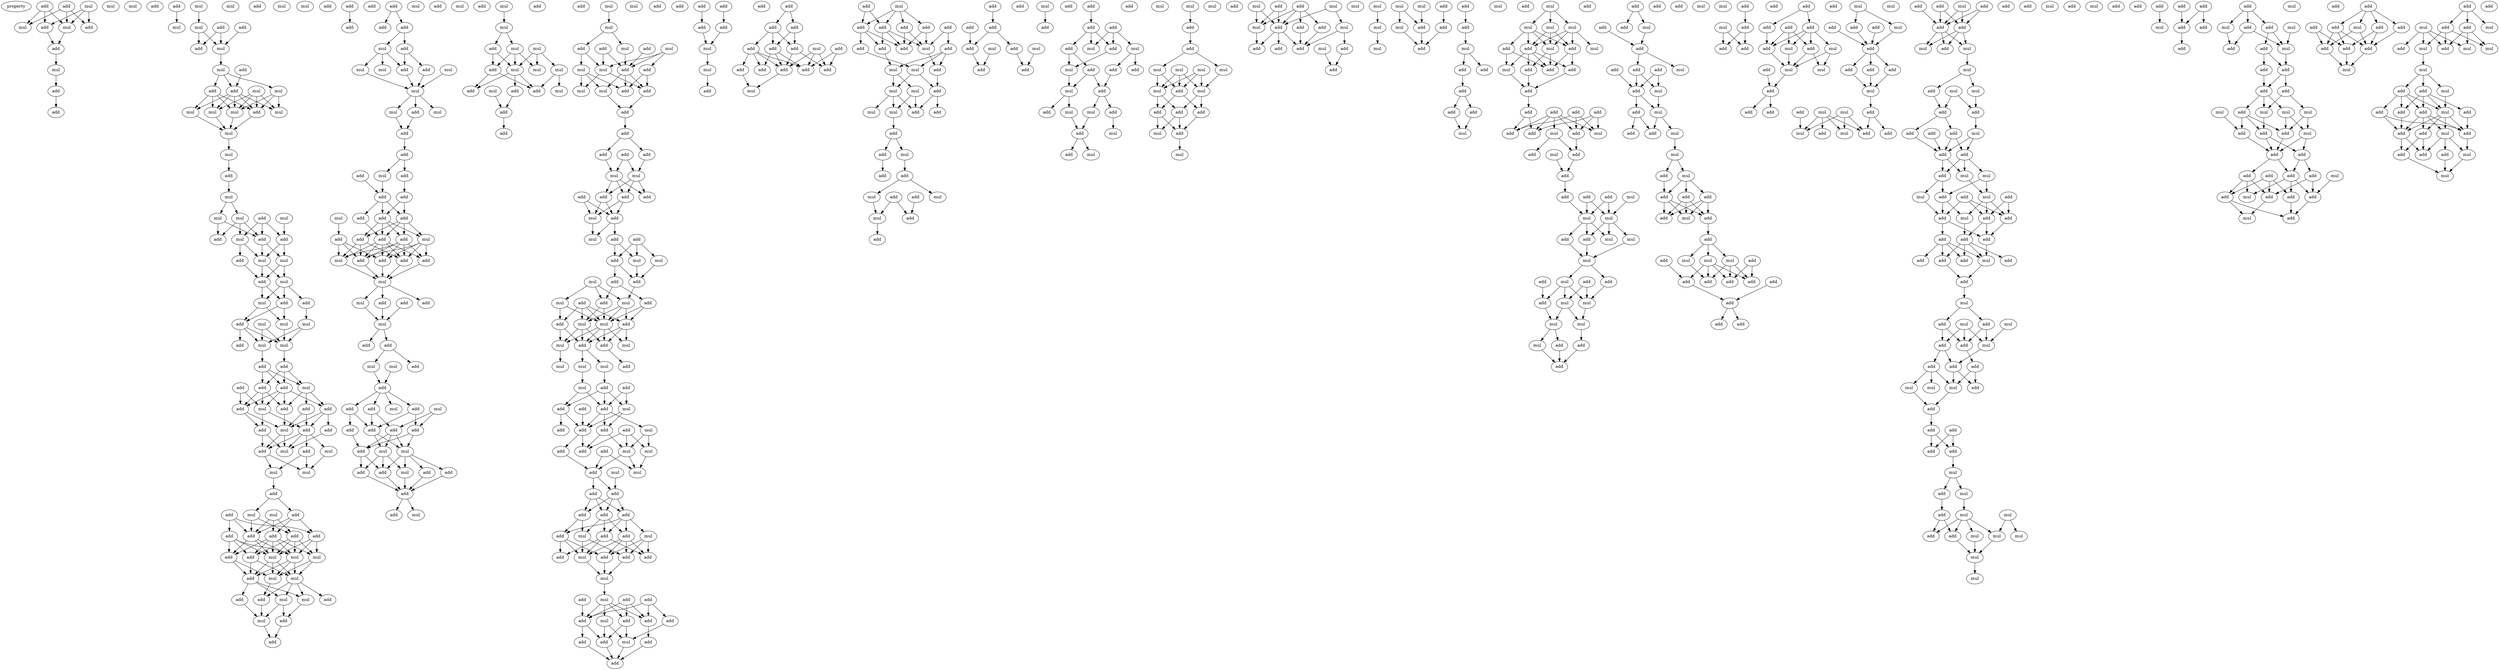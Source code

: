 digraph {
    node [fontcolor=black]
    property [mul=2,lf=1.2]
    0 [ label = add ];
    1 [ label = mul ];
    2 [ label = mul ];
    3 [ label = add ];
    4 [ label = mul ];
    5 [ label = add ];
    6 [ label = mul ];
    7 [ label = add ];
    8 [ label = mul ];
    9 [ label = add ];
    10 [ label = mul ];
    11 [ label = add ];
    12 [ label = add ];
    13 [ label = add ];
    14 [ label = add ];
    15 [ label = mul ];
    16 [ label = mul ];
    17 [ label = add ];
    18 [ label = add ];
    19 [ label = mul ];
    20 [ label = add ];
    21 [ label = mul ];
    22 [ label = add ];
    23 [ label = mul ];
    24 [ label = add ];
    25 [ label = add ];
    26 [ label = mul ];
    27 [ label = mul ];
    28 [ label = mul ];
    29 [ label = mul ];
    30 [ label = mul ];
    31 [ label = mul ];
    32 [ label = add ];
    33 [ label = mul ];
    34 [ label = mul ];
    35 [ label = add ];
    36 [ label = mul ];
    37 [ label = mul ];
    38 [ label = mul ];
    39 [ label = mul ];
    40 [ label = mul ];
    41 [ label = add ];
    42 [ label = add ];
    43 [ label = add ];
    44 [ label = mul ];
    45 [ label = add ];
    46 [ label = add ];
    47 [ label = mul ];
    48 [ label = add ];
    49 [ label = mul ];
    50 [ label = add ];
    51 [ label = mul ];
    52 [ label = add ];
    53 [ label = mul ];
    54 [ label = add ];
    55 [ label = add ];
    56 [ label = mul ];
    57 [ label = mul ];
    58 [ label = mul ];
    59 [ label = add ];
    60 [ label = mul ];
    61 [ label = mul ];
    62 [ label = add ];
    63 [ label = add ];
    64 [ label = mul ];
    65 [ label = add ];
    66 [ label = add ];
    67 [ label = add ];
    68 [ label = add ];
    69 [ label = add ];
    70 [ label = add ];
    71 [ label = mul ];
    72 [ label = add ];
    73 [ label = add ];
    74 [ label = mul ];
    75 [ label = add ];
    76 [ label = add ];
    77 [ label = mul ];
    78 [ label = add ];
    79 [ label = add ];
    80 [ label = mul ];
    81 [ label = mul ];
    82 [ label = mul ];
    83 [ label = add ];
    84 [ label = add ];
    85 [ label = mul ];
    86 [ label = mul ];
    87 [ label = add ];
    88 [ label = mul ];
    89 [ label = add ];
    90 [ label = add ];
    91 [ label = add ];
    92 [ label = add ];
    93 [ label = add ];
    94 [ label = mul ];
    95 [ label = mul ];
    96 [ label = add ];
    97 [ label = mul ];
    98 [ label = add ];
    99 [ label = mul ];
    100 [ label = mul ];
    101 [ label = add ];
    102 [ label = add ];
    103 [ label = add ];
    104 [ label = add ];
    105 [ label = mul ];
    106 [ label = mul ];
    107 [ label = mul ];
    108 [ label = add ];
    109 [ label = mul ];
    110 [ label = add ];
    111 [ label = add ];
    112 [ label = add ];
    113 [ label = add ];
    114 [ label = add ];
    115 [ label = add ];
    116 [ label = add ];
    117 [ label = mul ];
    118 [ label = add ];
    119 [ label = mul ];
    120 [ label = add ];
    121 [ label = mul ];
    122 [ label = mul ];
    123 [ label = add ];
    124 [ label = add ];
    125 [ label = mul ];
    126 [ label = mul ];
    127 [ label = mul ];
    128 [ label = mul ];
    129 [ label = add ];
    130 [ label = add ];
    131 [ label = add ];
    132 [ label = add ];
    133 [ label = add ];
    134 [ label = add ];
    135 [ label = mul ];
    136 [ label = add ];
    137 [ label = add ];
    138 [ label = mul ];
    139 [ label = add ];
    140 [ label = add ];
    141 [ label = add ];
    142 [ label = mul ];
    143 [ label = add ];
    144 [ label = add ];
    145 [ label = add ];
    146 [ label = mul ];
    147 [ label = add ];
    148 [ label = add ];
    149 [ label = add ];
    150 [ label = mul ];
    151 [ label = add ];
    152 [ label = add ];
    153 [ label = mul ];
    154 [ label = add ];
    155 [ label = mul ];
    156 [ label = add ];
    157 [ label = add ];
    158 [ label = mul ];
    159 [ label = add ];
    160 [ label = add ];
    161 [ label = add ];
    162 [ label = add ];
    163 [ label = mul ];
    164 [ label = mul ];
    165 [ label = add ];
    166 [ label = mul ];
    167 [ label = add ];
    168 [ label = add ];
    169 [ label = mul ];
    170 [ label = add ];
    171 [ label = add ];
    172 [ label = add ];
    173 [ label = add ];
    174 [ label = add ];
    175 [ label = mul ];
    176 [ label = mul ];
    177 [ label = add ];
    178 [ label = mul ];
    179 [ label = add ];
    180 [ label = add ];
    181 [ label = add ];
    182 [ label = add ];
    183 [ label = add ];
    184 [ label = mul ];
    185 [ label = add ];
    186 [ label = mul ];
    187 [ label = mul ];
    188 [ label = add ];
    189 [ label = mul ];
    190 [ label = mul ];
    191 [ label = mul ];
    192 [ label = add ];
    193 [ label = mul ];
    194 [ label = mul ];
    195 [ label = mul ];
    196 [ label = mul ];
    197 [ label = add ];
    198 [ label = add ];
    199 [ label = add ];
    200 [ label = add ];
    201 [ label = add ];
    202 [ label = add ];
    203 [ label = mul ];
    204 [ label = add ];
    205 [ label = mul ];
    206 [ label = add ];
    207 [ label = mul ];
    208 [ label = mul ];
    209 [ label = add ];
    210 [ label = add ];
    211 [ label = add ];
    212 [ label = add ];
    213 [ label = mul ];
    214 [ label = mul ];
    215 [ label = mul ];
    216 [ label = add ];
    217 [ label = mul ];
    218 [ label = add ];
    219 [ label = add ];
    220 [ label = add ];
    221 [ label = add ];
    222 [ label = add ];
    223 [ label = mul ];
    224 [ label = add ];
    225 [ label = mul ];
    226 [ label = mul ];
    227 [ label = add ];
    228 [ label = add ];
    229 [ label = add ];
    230 [ label = add ];
    231 [ label = add ];
    232 [ label = mul ];
    233 [ label = mul ];
    234 [ label = add ];
    235 [ label = add ];
    236 [ label = add ];
    237 [ label = mul ];
    238 [ label = mul ];
    239 [ label = add ];
    240 [ label = mul ];
    241 [ label = add ];
    242 [ label = add ];
    243 [ label = add ];
    244 [ label = add ];
    245 [ label = mul ];
    246 [ label = mul ];
    247 [ label = mul ];
    248 [ label = add ];
    249 [ label = mul ];
    250 [ label = add ];
    251 [ label = add ];
    252 [ label = add ];
    253 [ label = mul ];
    254 [ label = mul ];
    255 [ label = add ];
    256 [ label = mul ];
    257 [ label = add ];
    258 [ label = mul ];
    259 [ label = mul ];
    260 [ label = mul ];
    261 [ label = add ];
    262 [ label = add ];
    263 [ label = add ];
    264 [ label = add ];
    265 [ label = add ];
    266 [ label = mul ];
    267 [ label = add ];
    268 [ label = mul ];
    269 [ label = add ];
    270 [ label = add ];
    271 [ label = add ];
    272 [ label = add ];
    273 [ label = mul ];
    274 [ label = add ];
    275 [ label = mul ];
    276 [ label = add ];
    277 [ label = mul ];
    278 [ label = mul ];
    279 [ label = add ];
    280 [ label = add ];
    281 [ label = add ];
    282 [ label = add ];
    283 [ label = add ];
    284 [ label = add ];
    285 [ label = add ];
    286 [ label = mul ];
    287 [ label = add ];
    288 [ label = mul ];
    289 [ label = add ];
    290 [ label = mul ];
    291 [ label = add ];
    292 [ label = add ];
    293 [ label = add ];
    294 [ label = add ];
    295 [ label = mul ];
    296 [ label = add ];
    297 [ label = add ];
    298 [ label = add ];
    299 [ label = mul ];
    300 [ label = add ];
    301 [ label = add ];
    302 [ label = add ];
    303 [ label = mul ];
    304 [ label = add ];
    305 [ label = add ];
    306 [ label = add ];
    307 [ label = mul ];
    308 [ label = add ];
    309 [ label = add ];
    310 [ label = add ];
    311 [ label = add ];
    312 [ label = add ];
    313 [ label = add ];
    314 [ label = add ];
    315 [ label = add ];
    316 [ label = mul ];
    317 [ label = mul ];
    318 [ label = add ];
    319 [ label = add ];
    320 [ label = add ];
    321 [ label = add ];
    322 [ label = add ];
    323 [ label = add ];
    324 [ label = mul ];
    325 [ label = add ];
    326 [ label = add ];
    327 [ label = add ];
    328 [ label = add ];
    329 [ label = add ];
    330 [ label = add ];
    331 [ label = add ];
    332 [ label = mul ];
    333 [ label = add ];
    334 [ label = mul ];
    335 [ label = add ];
    336 [ label = add ];
    337 [ label = add ];
    338 [ label = add ];
    339 [ label = add ];
    340 [ label = add ];
    341 [ label = mul ];
    342 [ label = add ];
    343 [ label = add ];
    344 [ label = add ];
    345 [ label = mul ];
    346 [ label = add ];
    347 [ label = mul ];
    348 [ label = mul ];
    349 [ label = mul ];
    350 [ label = add ];
    351 [ label = mul ];
    352 [ label = add ];
    353 [ label = add ];
    354 [ label = mul ];
    355 [ label = add ];
    356 [ label = add ];
    357 [ label = mul ];
    358 [ label = add ];
    359 [ label = add ];
    360 [ label = add ];
    361 [ label = add ];
    362 [ label = mul ];
    363 [ label = mul ];
    364 [ label = mul ];
    365 [ label = add ];
    366 [ label = add ];
    367 [ label = add ];
    368 [ label = add ];
    369 [ label = add ];
    370 [ label = add ];
    371 [ label = add ];
    372 [ label = add ];
    373 [ label = mul ];
    374 [ label = mul ];
    375 [ label = add ];
    376 [ label = add ];
    377 [ label = mul ];
    378 [ label = add ];
    379 [ label = add ];
    380 [ label = add ];
    381 [ label = add ];
    382 [ label = add ];
    383 [ label = add ];
    384 [ label = mul ];
    385 [ label = mul ];
    386 [ label = add ];
    387 [ label = add ];
    388 [ label = mul ];
    389 [ label = add ];
    390 [ label = add ];
    391 [ label = add ];
    392 [ label = mul ];
    393 [ label = add ];
    394 [ label = mul ];
    395 [ label = mul ];
    396 [ label = add ];
    397 [ label = add ];
    398 [ label = mul ];
    399 [ label = add ];
    400 [ label = add ];
    401 [ label = mul ];
    402 [ label = mul ];
    403 [ label = mul ];
    404 [ label = add ];
    405 [ label = mul ];
    406 [ label = add ];
    407 [ label = mul ];
    408 [ label = mul ];
    409 [ label = mul ];
    410 [ label = mul ];
    411 [ label = mul ];
    412 [ label = mul ];
    413 [ label = add ];
    414 [ label = add ];
    415 [ label = add ];
    416 [ label = add ];
    417 [ label = add ];
    418 [ label = mul ];
    419 [ label = add ];
    420 [ label = mul ];
    421 [ label = mul ];
    422 [ label = add ];
    423 [ label = add ];
    424 [ label = mul ];
    425 [ label = add ];
    426 [ label = mul ];
    427 [ label = mul ];
    428 [ label = add ];
    429 [ label = add ];
    430 [ label = add ];
    431 [ label = add ];
    432 [ label = add ];
    433 [ label = mul ];
    434 [ label = add ];
    435 [ label = add ];
    436 [ label = mul ];
    437 [ label = mul ];
    438 [ label = mul ];
    439 [ label = mul ];
    440 [ label = mul ];
    441 [ label = add ];
    442 [ label = mul ];
    443 [ label = mul ];
    444 [ label = add ];
    445 [ label = add ];
    446 [ label = add ];
    447 [ label = mul ];
    448 [ label = add ];
    449 [ label = add ];
    450 [ label = mul ];
    451 [ label = add ];
    452 [ label = add ];
    453 [ label = add ];
    454 [ label = add ];
    455 [ label = add ];
    456 [ label = add ];
    457 [ label = mul ];
    458 [ label = mul ];
    459 [ label = mul ];
    460 [ label = mul ];
    461 [ label = mul ];
    462 [ label = add ];
    463 [ label = add ];
    464 [ label = mul ];
    465 [ label = add ];
    466 [ label = mul ];
    467 [ label = mul ];
    468 [ label = add ];
    469 [ label = add ];
    470 [ label = add ];
    471 [ label = add ];
    472 [ label = add ];
    473 [ label = add ];
    474 [ label = add ];
    475 [ label = add ];
    476 [ label = add ];
    477 [ label = mul ];
    478 [ label = mul ];
    479 [ label = add ];
    480 [ label = add ];
    481 [ label = mul ];
    482 [ label = add ];
    483 [ label = add ];
    484 [ label = add ];
    485 [ label = add ];
    486 [ label = mul ];
    487 [ label = add ];
    488 [ label = add ];
    489 [ label = mul ];
    490 [ label = mul ];
    491 [ label = mul ];
    492 [ label = add ];
    493 [ label = add ];
    494 [ label = mul ];
    495 [ label = mul ];
    496 [ label = mul ];
    497 [ label = add ];
    498 [ label = add ];
    499 [ label = add ];
    500 [ label = mul ];
    501 [ label = add ];
    502 [ label = mul ];
    503 [ label = mul ];
    504 [ label = mul ];
    505 [ label = add ];
    506 [ label = add ];
    507 [ label = mul ];
    508 [ label = add ];
    509 [ label = add ];
    510 [ label = add ];
    511 [ label = add ];
    512 [ label = add ];
    513 [ label = add ];
    514 [ label = add ];
    515 [ label = mul ];
    516 [ label = add ];
    517 [ label = add ];
    518 [ label = add ];
    519 [ label = mul ];
    520 [ label = mul ];
    521 [ label = add ];
    522 [ label = add ];
    523 [ label = mul ];
    524 [ label = add ];
    525 [ label = mul ];
    526 [ label = add ];
    527 [ label = add ];
    528 [ label = mul ];
    529 [ label = mul ];
    530 [ label = mul ];
    531 [ label = add ];
    532 [ label = add ];
    533 [ label = add ];
    534 [ label = add ];
    535 [ label = mul ];
    536 [ label = add ];
    537 [ label = add ];
    538 [ label = add ];
    539 [ label = mul ];
    540 [ label = mul ];
    541 [ label = add ];
    542 [ label = mul ];
    543 [ label = add ];
    544 [ label = add ];
    545 [ label = add ];
    546 [ label = add ];
    547 [ label = add ];
    548 [ label = add ];
    549 [ label = add ];
    550 [ label = add ];
    551 [ label = add ];
    552 [ label = mul ];
    553 [ label = add ];
    554 [ label = mul ];
    555 [ label = add ];
    556 [ label = add ];
    557 [ label = add ];
    558 [ label = add ];
    559 [ label = add ];
    560 [ label = add ];
    561 [ label = add ];
    562 [ label = add ];
    563 [ label = mul ];
    564 [ label = add ];
    565 [ label = add ];
    566 [ label = mul ];
    567 [ label = add ];
    568 [ label = add ];
    569 [ label = mul ];
    570 [ label = mul ];
    571 [ label = add ];
    572 [ label = add ];
    573 [ label = mul ];
    574 [ label = add ];
    575 [ label = add ];
    576 [ label = add ];
    577 [ label = add ];
    578 [ label = mul ];
    579 [ label = add ];
    580 [ label = add ];
    581 [ label = add ];
    582 [ label = add ];
    583 [ label = mul ];
    584 [ label = add ];
    585 [ label = mul ];
    586 [ label = mul ];
    587 [ label = add ];
    588 [ label = add ];
    589 [ label = add ];
    590 [ label = mul ];
    591 [ label = add ];
    592 [ label = mul ];
    593 [ label = mul ];
    594 [ label = add ];
    595 [ label = add ];
    596 [ label = mul ];
    597 [ label = add ];
    598 [ label = add ];
    599 [ label = add ];
    600 [ label = add ];
    601 [ label = add ];
    602 [ label = mul ];
    603 [ label = mul ];
    604 [ label = mul ];
    605 [ label = mul ];
    606 [ label = add ];
    607 [ label = mul ];
    608 [ label = add ];
    609 [ label = mul ];
    610 [ label = add ];
    611 [ label = add ];
    612 [ label = add ];
    613 [ label = mul ];
    614 [ label = add ];
    615 [ label = add ];
    616 [ label = add ];
    617 [ label = add ];
    618 [ label = mul ];
    619 [ label = mul ];
    620 [ label = add ];
    621 [ label = add ];
    622 [ label = mul ];
    623 [ label = add ];
    624 [ label = add ];
    625 [ label = mul ];
    626 [ label = add ];
    627 [ label = add ];
    628 [ label = add ];
    629 [ label = mul ];
    630 [ label = add ];
    631 [ label = add ];
    632 [ label = add ];
    633 [ label = add ];
    634 [ label = mul ];
    635 [ label = add ];
    636 [ label = add ];
    637 [ label = add ];
    638 [ label = add ];
    639 [ label = mul ];
    640 [ label = mul ];
    641 [ label = add ];
    642 [ label = add ];
    643 [ label = mul ];
    644 [ label = add ];
    645 [ label = add ];
    646 [ label = mul ];
    647 [ label = add ];
    648 [ label = add ];
    649 [ label = add ];
    650 [ label = mul ];
    651 [ label = mul ];
    652 [ label = mul ];
    653 [ label = add ];
    654 [ label = add ];
    655 [ label = add ];
    656 [ label = mul ];
    657 [ label = add ];
    658 [ label = add ];
    659 [ label = add ];
    660 [ label = add ];
    661 [ label = add ];
    662 [ label = mul ];
    663 [ label = add ];
    664 [ label = add ];
    665 [ label = mul ];
    666 [ label = mul ];
    667 [ label = mul ];
    668 [ label = add ];
    669 [ label = add ];
    670 [ label = mul ];
    671 [ label = mul ];
    672 [ label = add ];
    673 [ label = mul ];
    674 [ label = mul ];
    675 [ label = add ];
    676 [ label = mul ];
    677 [ label = mul ];
    678 [ label = add ];
    679 [ label = add ];
    680 [ label = add ];
    681 [ label = add ];
    682 [ label = add ];
    683 [ label = add ];
    684 [ label = mul ];
    685 [ label = add ];
    686 [ label = add ];
    687 [ label = mul ];
    688 [ label = mul ];
    689 [ label = add ];
    690 [ label = mul ];
    691 [ label = add ];
    692 [ label = add ];
    693 [ label = add ];
    694 [ label = add ];
    695 [ label = add ];
    696 [ label = add ];
    697 [ label = add ];
    698 [ label = mul ];
    699 [ label = mul ];
    700 [ label = mul ];
    701 [ label = mul ];
    702 [ label = add ];
    703 [ label = add ];
    704 [ label = mul ];
    705 [ label = add ];
    706 [ label = add ];
    707 [ label = add ];
    708 [ label = mul ];
    709 [ label = add ];
    710 [ label = add ];
    711 [ label = add ];
    712 [ label = add ];
    713 [ label = add ];
    714 [ label = mul ];
    715 [ label = add ];
    716 [ label = add ];
    717 [ label = add ];
    718 [ label = add ];
    719 [ label = mul ];
    720 [ label = add ];
    721 [ label = add ];
    722 [ label = add ];
    723 [ label = add ];
    724 [ label = add ];
    725 [ label = mul ];
    726 [ label = add ];
    727 [ label = add ];
    728 [ label = add ];
    729 [ label = mul ];
    730 [ label = add ];
    731 [ label = add ];
    732 [ label = add ];
    733 [ label = mul ];
    734 [ label = add ];
    735 [ label = mul ];
    736 [ label = mul ];
    737 [ label = add ];
    738 [ label = add ];
    739 [ label = mul ];
    740 [ label = mul ];
    741 [ label = mul ];
    742 [ label = mul ];
    743 [ label = add ];
    744 [ label = add ];
    745 [ label = add ];
    746 [ label = add ];
    747 [ label = add ];
    748 [ label = mul ];
    749 [ label = add ];
    750 [ label = mul ];
    751 [ label = add ];
    752 [ label = add ];
    753 [ label = add ];
    754 [ label = add ];
    755 [ label = add ];
    756 [ label = mul ];
    757 [ label = add ];
    758 [ label = mul ];
    0 -> 6 [ name = 0 ];
    0 -> 7 [ name = 1 ];
    0 -> 8 [ name = 2 ];
    3 -> 5 [ name = 3 ];
    3 -> 6 [ name = 4 ];
    3 -> 8 [ name = 5 ];
    4 -> 5 [ name = 6 ];
    4 -> 7 [ name = 7 ];
    4 -> 8 [ name = 8 ];
    5 -> 9 [ name = 9 ];
    8 -> 9 [ name = 10 ];
    9 -> 10 [ name = 11 ];
    10 -> 11 [ name = 12 ];
    11 -> 13 [ name = 13 ];
    14 -> 19 [ name = 14 ];
    15 -> 16 [ name = 15 ];
    16 -> 20 [ name = 16 ];
    16 -> 21 [ name = 17 ];
    17 -> 20 [ name = 18 ];
    17 -> 21 [ name = 19 ];
    18 -> 21 [ name = 20 ];
    21 -> 23 [ name = 21 ];
    22 -> 25 [ name = 22 ];
    23 -> 24 [ name = 23 ];
    23 -> 25 [ name = 24 ];
    23 -> 27 [ name = 25 ];
    24 -> 28 [ name = 26 ];
    24 -> 29 [ name = 27 ];
    24 -> 30 [ name = 28 ];
    24 -> 32 [ name = 29 ];
    25 -> 28 [ name = 30 ];
    25 -> 29 [ name = 31 ];
    25 -> 30 [ name = 32 ];
    25 -> 31 [ name = 33 ];
    25 -> 32 [ name = 34 ];
    26 -> 28 [ name = 35 ];
    26 -> 30 [ name = 36 ];
    26 -> 31 [ name = 37 ];
    26 -> 32 [ name = 38 ];
    27 -> 28 [ name = 39 ];
    27 -> 31 [ name = 40 ];
    27 -> 32 [ name = 41 ];
    28 -> 33 [ name = 42 ];
    29 -> 33 [ name = 43 ];
    30 -> 33 [ name = 44 ];
    32 -> 33 [ name = 45 ];
    33 -> 34 [ name = 46 ];
    34 -> 35 [ name = 47 ];
    35 -> 36 [ name = 48 ];
    36 -> 38 [ name = 49 ];
    36 -> 39 [ name = 50 ];
    38 -> 42 [ name = 51 ];
    38 -> 45 [ name = 52 ];
    39 -> 42 [ name = 53 ];
    39 -> 44 [ name = 54 ];
    39 -> 45 [ name = 55 ];
    40 -> 43 [ name = 56 ];
    41 -> 43 [ name = 57 ];
    41 -> 44 [ name = 58 ];
    41 -> 45 [ name = 59 ];
    43 -> 47 [ name = 60 ];
    43 -> 49 [ name = 61 ];
    44 -> 46 [ name = 62 ];
    44 -> 49 [ name = 63 ];
    45 -> 47 [ name = 64 ];
    45 -> 49 [ name = 65 ];
    46 -> 50 [ name = 66 ];
    47 -> 50 [ name = 67 ];
    47 -> 51 [ name = 68 ];
    49 -> 50 [ name = 69 ];
    49 -> 51 [ name = 70 ];
    50 -> 53 [ name = 71 ];
    50 -> 54 [ name = 72 ];
    51 -> 52 [ name = 73 ];
    51 -> 53 [ name = 74 ];
    51 -> 54 [ name = 75 ];
    52 -> 58 [ name = 76 ];
    53 -> 55 [ name = 77 ];
    53 -> 56 [ name = 78 ];
    54 -> 55 [ name = 79 ];
    54 -> 56 [ name = 80 ];
    55 -> 59 [ name = 81 ];
    55 -> 60 [ name = 82 ];
    55 -> 61 [ name = 83 ];
    56 -> 60 [ name = 84 ];
    57 -> 60 [ name = 85 ];
    57 -> 61 [ name = 86 ];
    58 -> 60 [ name = 87 ];
    58 -> 61 [ name = 88 ];
    60 -> 63 [ name = 89 ];
    61 -> 62 [ name = 90 ];
    62 -> 64 [ name = 91 ];
    62 -> 65 [ name = 92 ];
    62 -> 66 [ name = 93 ];
    63 -> 64 [ name = 94 ];
    63 -> 65 [ name = 95 ];
    63 -> 66 [ name = 96 ];
    64 -> 68 [ name = 97 ];
    64 -> 70 [ name = 98 ];
    64 -> 72 [ name = 99 ];
    65 -> 68 [ name = 100 ];
    65 -> 69 [ name = 101 ];
    65 -> 70 [ name = 102 ];
    65 -> 71 [ name = 103 ];
    66 -> 68 [ name = 104 ];
    66 -> 69 [ name = 105 ];
    66 -> 71 [ name = 106 ];
    67 -> 69 [ name = 107 ];
    67 -> 71 [ name = 108 ];
    68 -> 74 [ name = 109 ];
    69 -> 73 [ name = 110 ];
    69 -> 74 [ name = 111 ];
    70 -> 74 [ name = 112 ];
    70 -> 75 [ name = 113 ];
    70 -> 76 [ name = 114 ];
    71 -> 73 [ name = 115 ];
    71 -> 75 [ name = 116 ];
    72 -> 74 [ name = 117 ];
    72 -> 75 [ name = 118 ];
    73 -> 78 [ name = 119 ];
    73 -> 80 [ name = 120 ];
    74 -> 78 [ name = 121 ];
    74 -> 80 [ name = 122 ];
    75 -> 77 [ name = 123 ];
    75 -> 78 [ name = 124 ];
    75 -> 79 [ name = 125 ];
    75 -> 80 [ name = 126 ];
    76 -> 80 [ name = 127 ];
    77 -> 82 [ name = 128 ];
    78 -> 81 [ name = 129 ];
    78 -> 82 [ name = 130 ];
    79 -> 81 [ name = 131 ];
    79 -> 82 [ name = 132 ];
    81 -> 83 [ name = 133 ];
    83 -> 85 [ name = 134 ];
    83 -> 87 [ name = 135 ];
    84 -> 89 [ name = 136 ];
    84 -> 90 [ name = 137 ];
    84 -> 92 [ name = 138 ];
    85 -> 90 [ name = 139 ];
    85 -> 91 [ name = 140 ];
    86 -> 90 [ name = 141 ];
    86 -> 91 [ name = 142 ];
    86 -> 93 [ name = 143 ];
    87 -> 90 [ name = 144 ];
    87 -> 92 [ name = 145 ];
    87 -> 93 [ name = 146 ];
    89 -> 95 [ name = 147 ];
    89 -> 96 [ name = 148 ];
    89 -> 97 [ name = 149 ];
    89 -> 98 [ name = 150 ];
    90 -> 95 [ name = 151 ];
    90 -> 97 [ name = 152 ];
    90 -> 98 [ name = 153 ];
    91 -> 94 [ name = 154 ];
    91 -> 95 [ name = 155 ];
    91 -> 96 [ name = 156 ];
    91 -> 97 [ name = 157 ];
    92 -> 94 [ name = 158 ];
    92 -> 95 [ name = 159 ];
    92 -> 97 [ name = 160 ];
    93 -> 94 [ name = 161 ];
    93 -> 95 [ name = 162 ];
    93 -> 96 [ name = 163 ];
    93 -> 97 [ name = 164 ];
    93 -> 98 [ name = 165 ];
    94 -> 99 [ name = 166 ];
    94 -> 100 [ name = 167 ];
    95 -> 99 [ name = 168 ];
    95 -> 100 [ name = 169 ];
    95 -> 101 [ name = 170 ];
    96 -> 100 [ name = 171 ];
    96 -> 101 [ name = 172 ];
    97 -> 99 [ name = 173 ];
    97 -> 100 [ name = 174 ];
    97 -> 101 [ name = 175 ];
    98 -> 99 [ name = 176 ];
    98 -> 101 [ name = 177 ];
    99 -> 104 [ name = 178 ];
    100 -> 102 [ name = 179 ];
    100 -> 104 [ name = 180 ];
    100 -> 105 [ name = 181 ];
    100 -> 106 [ name = 182 ];
    101 -> 103 [ name = 183 ];
    101 -> 105 [ name = 184 ];
    101 -> 106 [ name = 185 ];
    103 -> 107 [ name = 186 ];
    104 -> 107 [ name = 187 ];
    105 -> 108 [ name = 188 ];
    106 -> 107 [ name = 189 ];
    106 -> 108 [ name = 190 ];
    107 -> 111 [ name = 191 ];
    108 -> 111 [ name = 192 ];
    112 -> 113 [ name = 193 ];
    115 -> 116 [ name = 194 ];
    115 -> 118 [ name = 195 ];
    118 -> 119 [ name = 196 ];
    118 -> 120 [ name = 197 ];
    119 -> 121 [ name = 198 ];
    119 -> 122 [ name = 199 ];
    119 -> 124 [ name = 200 ];
    120 -> 123 [ name = 201 ];
    120 -> 124 [ name = 202 ];
    122 -> 126 [ name = 203 ];
    123 -> 126 [ name = 204 ];
    124 -> 126 [ name = 205 ];
    125 -> 126 [ name = 206 ];
    126 -> 127 [ name = 207 ];
    126 -> 128 [ name = 208 ];
    126 -> 129 [ name = 209 ];
    127 -> 131 [ name = 210 ];
    129 -> 131 [ name = 211 ];
    131 -> 132 [ name = 212 ];
    132 -> 133 [ name = 213 ];
    132 -> 135 [ name = 214 ];
    133 -> 137 [ name = 215 ];
    134 -> 136 [ name = 216 ];
    135 -> 136 [ name = 217 ];
    136 -> 139 [ name = 218 ];
    136 -> 140 [ name = 219 ];
    136 -> 141 [ name = 220 ];
    137 -> 139 [ name = 221 ];
    137 -> 141 [ name = 222 ];
    138 -> 144 [ name = 223 ];
    139 -> 143 [ name = 224 ];
    139 -> 145 [ name = 225 ];
    139 -> 146 [ name = 226 ];
    139 -> 147 [ name = 227 ];
    140 -> 145 [ name = 228 ];
    141 -> 143 [ name = 229 ];
    141 -> 145 [ name = 230 ];
    141 -> 146 [ name = 231 ];
    141 -> 147 [ name = 232 ];
    143 -> 149 [ name = 233 ];
    143 -> 150 [ name = 234 ];
    143 -> 151 [ name = 235 ];
    144 -> 148 [ name = 236 ];
    144 -> 149 [ name = 237 ];
    144 -> 150 [ name = 238 ];
    145 -> 148 [ name = 239 ];
    145 -> 149 [ name = 240 ];
    145 -> 150 [ name = 241 ];
    145 -> 151 [ name = 242 ];
    145 -> 152 [ name = 243 ];
    146 -> 148 [ name = 244 ];
    146 -> 149 [ name = 245 ];
    146 -> 151 [ name = 246 ];
    146 -> 152 [ name = 247 ];
    147 -> 148 [ name = 248 ];
    147 -> 149 [ name = 249 ];
    147 -> 150 [ name = 250 ];
    147 -> 151 [ name = 251 ];
    147 -> 152 [ name = 252 ];
    148 -> 153 [ name = 253 ];
    149 -> 153 [ name = 254 ];
    150 -> 153 [ name = 255 ];
    151 -> 153 [ name = 256 ];
    152 -> 153 [ name = 257 ];
    153 -> 154 [ name = 258 ];
    153 -> 155 [ name = 259 ];
    153 -> 157 [ name = 260 ];
    155 -> 158 [ name = 261 ];
    156 -> 158 [ name = 262 ];
    157 -> 158 [ name = 263 ];
    158 -> 159 [ name = 264 ];
    158 -> 160 [ name = 265 ];
    160 -> 162 [ name = 266 ];
    160 -> 164 [ name = 267 ];
    163 -> 165 [ name = 268 ];
    164 -> 165 [ name = 269 ];
    165 -> 167 [ name = 270 ];
    165 -> 168 [ name = 271 ];
    165 -> 169 [ name = 272 ];
    165 -> 170 [ name = 273 ];
    166 -> 173 [ name = 274 ];
    166 -> 174 [ name = 275 ];
    167 -> 172 [ name = 276 ];
    167 -> 173 [ name = 277 ];
    168 -> 171 [ name = 278 ];
    168 -> 172 [ name = 279 ];
    170 -> 172 [ name = 280 ];
    170 -> 174 [ name = 281 ];
    171 -> 177 [ name = 282 ];
    172 -> 175 [ name = 283 ];
    172 -> 176 [ name = 284 ];
    173 -> 175 [ name = 285 ];
    173 -> 177 [ name = 286 ];
    174 -> 175 [ name = 287 ];
    174 -> 176 [ name = 288 ];
    174 -> 177 [ name = 289 ];
    175 -> 178 [ name = 290 ];
    175 -> 179 [ name = 291 ];
    175 -> 180 [ name = 292 ];
    175 -> 181 [ name = 293 ];
    176 -> 178 [ name = 294 ];
    176 -> 180 [ name = 295 ];
    176 -> 182 [ name = 296 ];
    177 -> 180 [ name = 297 ];
    177 -> 182 [ name = 298 ];
    178 -> 183 [ name = 299 ];
    179 -> 183 [ name = 300 ];
    180 -> 183 [ name = 301 ];
    181 -> 183 [ name = 302 ];
    182 -> 183 [ name = 303 ];
    183 -> 185 [ name = 304 ];
    183 -> 186 [ name = 305 ];
    184 -> 187 [ name = 306 ];
    187 -> 188 [ name = 307 ];
    187 -> 189 [ name = 308 ];
    188 -> 191 [ name = 309 ];
    188 -> 192 [ name = 310 ];
    189 -> 191 [ name = 311 ];
    189 -> 192 [ name = 312 ];
    189 -> 194 [ name = 313 ];
    190 -> 191 [ name = 314 ];
    190 -> 193 [ name = 315 ];
    190 -> 194 [ name = 316 ];
    191 -> 197 [ name = 317 ];
    191 -> 198 [ name = 318 ];
    191 -> 199 [ name = 319 ];
    192 -> 198 [ name = 320 ];
    192 -> 199 [ name = 321 ];
    193 -> 196 [ name = 322 ];
    193 -> 199 [ name = 323 ];
    195 -> 200 [ name = 324 ];
    197 -> 200 [ name = 325 ];
    200 -> 204 [ name = 326 ];
    203 -> 205 [ name = 327 ];
    205 -> 208 [ name = 328 ];
    205 -> 209 [ name = 329 ];
    206 -> 211 [ name = 330 ];
    206 -> 213 [ name = 331 ];
    207 -> 211 [ name = 332 ];
    207 -> 212 [ name = 333 ];
    207 -> 213 [ name = 334 ];
    208 -> 211 [ name = 335 ];
    209 -> 213 [ name = 336 ];
    209 -> 214 [ name = 337 ];
    210 -> 211 [ name = 338 ];
    211 -> 215 [ name = 339 ];
    211 -> 216 [ name = 340 ];
    211 -> 218 [ name = 341 ];
    212 -> 216 [ name = 342 ];
    212 -> 218 [ name = 343 ];
    213 -> 216 [ name = 344 ];
    213 -> 217 [ name = 345 ];
    214 -> 215 [ name = 346 ];
    214 -> 217 [ name = 347 ];
    214 -> 218 [ name = 348 ];
    215 -> 219 [ name = 349 ];
    216 -> 219 [ name = 350 ];
    219 -> 220 [ name = 351 ];
    220 -> 222 [ name = 352 ];
    220 -> 224 [ name = 353 ];
    221 -> 225 [ name = 354 ];
    221 -> 226 [ name = 355 ];
    222 -> 225 [ name = 356 ];
    224 -> 226 [ name = 357 ];
    225 -> 227 [ name = 358 ];
    225 -> 228 [ name = 359 ];
    225 -> 229 [ name = 360 ];
    226 -> 227 [ name = 361 ];
    226 -> 228 [ name = 362 ];
    226 -> 229 [ name = 363 ];
    228 -> 231 [ name = 364 ];
    228 -> 232 [ name = 365 ];
    229 -> 231 [ name = 366 ];
    229 -> 232 [ name = 367 ];
    230 -> 231 [ name = 368 ];
    230 -> 232 [ name = 369 ];
    231 -> 233 [ name = 370 ];
    231 -> 235 [ name = 371 ];
    232 -> 233 [ name = 372 ];
    234 -> 236 [ name = 373 ];
    234 -> 237 [ name = 374 ];
    234 -> 238 [ name = 375 ];
    235 -> 236 [ name = 376 ];
    235 -> 238 [ name = 377 ];
    236 -> 239 [ name = 378 ];
    236 -> 241 [ name = 379 ];
    237 -> 241 [ name = 380 ];
    238 -> 241 [ name = 381 ];
    239 -> 242 [ name = 382 ];
    239 -> 243 [ name = 383 ];
    240 -> 243 [ name = 384 ];
    240 -> 245 [ name = 385 ];
    240 -> 246 [ name = 386 ];
    241 -> 246 [ name = 387 ];
    242 -> 247 [ name = 388 ];
    242 -> 250 [ name = 389 ];
    243 -> 247 [ name = 390 ];
    243 -> 249 [ name = 391 ];
    244 -> 247 [ name = 392 ];
    244 -> 248 [ name = 393 ];
    244 -> 249 [ name = 394 ];
    244 -> 250 [ name = 395 ];
    245 -> 247 [ name = 396 ];
    245 -> 248 [ name = 397 ];
    246 -> 247 [ name = 398 ];
    246 -> 249 [ name = 399 ];
    246 -> 250 [ name = 400 ];
    247 -> 251 [ name = 401 ];
    247 -> 252 [ name = 402 ];
    247 -> 253 [ name = 403 ];
    247 -> 254 [ name = 404 ];
    248 -> 252 [ name = 405 ];
    248 -> 254 [ name = 406 ];
    249 -> 251 [ name = 407 ];
    249 -> 252 [ name = 408 ];
    249 -> 254 [ name = 409 ];
    250 -> 251 [ name = 410 ];
    250 -> 252 [ name = 411 ];
    250 -> 253 [ name = 412 ];
    251 -> 257 [ name = 413 ];
    252 -> 258 [ name = 414 ];
    252 -> 259 [ name = 415 ];
    254 -> 256 [ name = 416 ];
    258 -> 262 [ name = 417 ];
    259 -> 260 [ name = 418 ];
    260 -> 263 [ name = 419 ];
    260 -> 264 [ name = 420 ];
    261 -> 264 [ name = 421 ];
    261 -> 266 [ name = 422 ];
    262 -> 263 [ name = 423 ];
    262 -> 264 [ name = 424 ];
    262 -> 266 [ name = 425 ];
    263 -> 269 [ name = 426 ];
    263 -> 271 [ name = 427 ];
    264 -> 268 [ name = 428 ];
    264 -> 269 [ name = 429 ];
    264 -> 270 [ name = 430 ];
    265 -> 269 [ name = 431 ];
    266 -> 269 [ name = 432 ];
    266 -> 270 [ name = 433 ];
    267 -> 272 [ name = 434 ];
    267 -> 273 [ name = 435 ];
    267 -> 275 [ name = 436 ];
    268 -> 273 [ name = 437 ];
    268 -> 275 [ name = 438 ];
    269 -> 272 [ name = 439 ];
    269 -> 274 [ name = 440 ];
    270 -> 272 [ name = 441 ];
    270 -> 275 [ name = 442 ];
    273 -> 278 [ name = 443 ];
    274 -> 279 [ name = 444 ];
    275 -> 278 [ name = 445 ];
    275 -> 279 [ name = 446 ];
    276 -> 278 [ name = 447 ];
    276 -> 279 [ name = 448 ];
    277 -> 280 [ name = 449 ];
    279 -> 280 [ name = 450 ];
    279 -> 281 [ name = 451 ];
    280 -> 282 [ name = 452 ];
    280 -> 283 [ name = 453 ];
    280 -> 284 [ name = 454 ];
    281 -> 282 [ name = 455 ];
    281 -> 283 [ name = 456 ];
    281 -> 284 [ name = 457 ];
    282 -> 285 [ name = 458 ];
    282 -> 287 [ name = 459 ];
    282 -> 288 [ name = 460 ];
    282 -> 289 [ name = 461 ];
    283 -> 286 [ name = 462 ];
    283 -> 287 [ name = 463 ];
    283 -> 289 [ name = 464 ];
    284 -> 285 [ name = 465 ];
    284 -> 286 [ name = 466 ];
    285 -> 290 [ name = 467 ];
    285 -> 291 [ name = 468 ];
    285 -> 294 [ name = 469 ];
    286 -> 290 [ name = 470 ];
    286 -> 292 [ name = 471 ];
    287 -> 290 [ name = 472 ];
    287 -> 291 [ name = 473 ];
    287 -> 292 [ name = 474 ];
    287 -> 293 [ name = 475 ];
    288 -> 291 [ name = 476 ];
    288 -> 292 [ name = 477 ];
    288 -> 293 [ name = 478 ];
    289 -> 290 [ name = 479 ];
    289 -> 293 [ name = 480 ];
    289 -> 294 [ name = 481 ];
    290 -> 295 [ name = 482 ];
    291 -> 295 [ name = 483 ];
    292 -> 295 [ name = 484 ];
    295 -> 299 [ name = 485 ];
    296 -> 300 [ name = 486 ];
    296 -> 301 [ name = 487 ];
    296 -> 302 [ name = 488 ];
    297 -> 301 [ name = 489 ];
    298 -> 300 [ name = 490 ];
    298 -> 301 [ name = 491 ];
    298 -> 304 [ name = 492 ];
    299 -> 300 [ name = 493 ];
    299 -> 301 [ name = 494 ];
    299 -> 302 [ name = 495 ];
    299 -> 303 [ name = 496 ];
    300 -> 306 [ name = 497 ];
    301 -> 305 [ name = 498 ];
    301 -> 308 [ name = 499 ];
    302 -> 305 [ name = 500 ];
    302 -> 307 [ name = 501 ];
    303 -> 305 [ name = 502 ];
    303 -> 307 [ name = 503 ];
    304 -> 307 [ name = 504 ];
    305 -> 310 [ name = 505 ];
    306 -> 310 [ name = 506 ];
    307 -> 310 [ name = 507 ];
    308 -> 310 [ name = 508 ];
    311 -> 313 [ name = 509 ];
    312 -> 315 [ name = 510 ];
    313 -> 316 [ name = 511 ];
    315 -> 316 [ name = 512 ];
    316 -> 317 [ name = 513 ];
    317 -> 319 [ name = 514 ];
    318 -> 320 [ name = 515 ];
    318 -> 321 [ name = 516 ];
    320 -> 322 [ name = 517 ];
    320 -> 325 [ name = 518 ];
    321 -> 322 [ name = 519 ];
    321 -> 323 [ name = 520 ];
    321 -> 325 [ name = 521 ];
    322 -> 327 [ name = 522 ];
    322 -> 330 [ name = 523 ];
    322 -> 331 [ name = 524 ];
    323 -> 327 [ name = 525 ];
    323 -> 329 [ name = 526 ];
    323 -> 330 [ name = 527 ];
    323 -> 331 [ name = 528 ];
    324 -> 327 [ name = 529 ];
    324 -> 328 [ name = 530 ];
    324 -> 330 [ name = 531 ];
    325 -> 328 [ name = 532 ];
    325 -> 330 [ name = 533 ];
    326 -> 327 [ name = 534 ];
    326 -> 328 [ name = 535 ];
    329 -> 332 [ name = 536 ];
    330 -> 332 [ name = 537 ];
    333 -> 335 [ name = 538 ];
    333 -> 337 [ name = 539 ];
    334 -> 335 [ name = 540 ];
    334 -> 336 [ name = 541 ];
    334 -> 337 [ name = 542 ];
    334 -> 338 [ name = 543 ];
    335 -> 342 [ name = 544 ];
    335 -> 343 [ name = 545 ];
    335 -> 344 [ name = 546 ];
    336 -> 341 [ name = 547 ];
    336 -> 343 [ name = 548 ];
    337 -> 341 [ name = 549 ];
    337 -> 342 [ name = 550 ];
    337 -> 343 [ name = 551 ];
    338 -> 341 [ name = 552 ];
    338 -> 343 [ name = 553 ];
    339 -> 340 [ name = 554 ];
    339 -> 341 [ name = 555 ];
    340 -> 345 [ name = 556 ];
    340 -> 346 [ name = 557 ];
    340 -> 347 [ name = 558 ];
    341 -> 346 [ name = 559 ];
    342 -> 345 [ name = 560 ];
    344 -> 347 [ name = 561 ];
    345 -> 348 [ name = 562 ];
    345 -> 349 [ name = 563 ];
    346 -> 350 [ name = 564 ];
    347 -> 348 [ name = 565 ];
    347 -> 350 [ name = 566 ];
    348 -> 351 [ name = 567 ];
    348 -> 353 [ name = 568 ];
    348 -> 354 [ name = 569 ];
    349 -> 353 [ name = 570 ];
    349 -> 354 [ name = 571 ];
    350 -> 352 [ name = 572 ];
    350 -> 353 [ name = 573 ];
    354 -> 355 [ name = 574 ];
    355 -> 356 [ name = 575 ];
    355 -> 357 [ name = 576 ];
    356 -> 358 [ name = 577 ];
    357 -> 359 [ name = 578 ];
    359 -> 362 [ name = 579 ];
    359 -> 363 [ name = 580 ];
    360 -> 365 [ name = 581 ];
    361 -> 364 [ name = 582 ];
    361 -> 365 [ name = 583 ];
    362 -> 364 [ name = 584 ];
    364 -> 366 [ name = 585 ];
    367 -> 369 [ name = 586 ];
    369 -> 371 [ name = 587 ];
    369 -> 372 [ name = 588 ];
    370 -> 371 [ name = 589 ];
    371 -> 375 [ name = 590 ];
    372 -> 376 [ name = 591 ];
    373 -> 375 [ name = 592 ];
    374 -> 376 [ name = 593 ];
    377 -> 379 [ name = 594 ];
    380 -> 382 [ name = 595 ];
    381 -> 383 [ name = 596 ];
    381 -> 384 [ name = 597 ];
    381 -> 385 [ name = 598 ];
    382 -> 383 [ name = 599 ];
    382 -> 384 [ name = 600 ];
    382 -> 386 [ name = 601 ];
    383 -> 388 [ name = 602 ];
    385 -> 387 [ name = 603 ];
    385 -> 390 [ name = 604 ];
    386 -> 388 [ name = 605 ];
    386 -> 389 [ name = 606 ];
    387 -> 391 [ name = 607 ];
    388 -> 392 [ name = 608 ];
    389 -> 391 [ name = 609 ];
    389 -> 392 [ name = 610 ];
    391 -> 394 [ name = 611 ];
    391 -> 396 [ name = 612 ];
    392 -> 393 [ name = 613 ];
    392 -> 395 [ name = 614 ];
    394 -> 397 [ name = 615 ];
    395 -> 397 [ name = 616 ];
    396 -> 398 [ name = 617 ];
    397 -> 399 [ name = 618 ];
    397 -> 401 [ name = 619 ];
    403 -> 404 [ name = 620 ];
    404 -> 406 [ name = 621 ];
    406 -> 407 [ name = 622 ];
    406 -> 408 [ name = 623 ];
    407 -> 411 [ name = 624 ];
    408 -> 412 [ name = 625 ];
    408 -> 413 [ name = 626 ];
    409 -> 411 [ name = 627 ];
    409 -> 412 [ name = 628 ];
    409 -> 413 [ name = 629 ];
    410 -> 411 [ name = 630 ];
    410 -> 412 [ name = 631 ];
    410 -> 413 [ name = 632 ];
    411 -> 416 [ name = 633 ];
    411 -> 417 [ name = 634 ];
    412 -> 414 [ name = 635 ];
    412 -> 417 [ name = 636 ];
    413 -> 414 [ name = 637 ];
    413 -> 416 [ name = 638 ];
    414 -> 418 [ name = 639 ];
    414 -> 419 [ name = 640 ];
    416 -> 419 [ name = 641 ];
    417 -> 418 [ name = 642 ];
    417 -> 419 [ name = 643 ];
    419 -> 420 [ name = 644 ];
    421 -> 427 [ name = 645 ];
    421 -> 428 [ name = 646 ];
    422 -> 425 [ name = 647 ];
    422 -> 427 [ name = 648 ];
    422 -> 428 [ name = 649 ];
    422 -> 429 [ name = 650 ];
    423 -> 427 [ name = 651 ];
    423 -> 428 [ name = 652 ];
    424 -> 426 [ name = 653 ];
    424 -> 428 [ name = 654 ];
    425 -> 432 [ name = 655 ];
    426 -> 430 [ name = 656 ];
    426 -> 432 [ name = 657 ];
    427 -> 434 [ name = 658 ];
    428 -> 431 [ name = 659 ];
    428 -> 432 [ name = 660 ];
    428 -> 434 [ name = 661 ];
    429 -> 432 [ name = 662 ];
    430 -> 435 [ name = 663 ];
    433 -> 435 [ name = 664 ];
    437 -> 438 [ name = 665 ];
    438 -> 439 [ name = 666 ];
    440 -> 443 [ name = 667 ];
    440 -> 446 [ name = 668 ];
    441 -> 444 [ name = 669 ];
    442 -> 446 [ name = 670 ];
    443 -> 449 [ name = 671 ];
    444 -> 449 [ name = 672 ];
    445 -> 448 [ name = 673 ];
    446 -> 449 [ name = 674 ];
    448 -> 450 [ name = 675 ];
    450 -> 452 [ name = 676 ];
    450 -> 453 [ name = 677 ];
    452 -> 454 [ name = 678 ];
    454 -> 455 [ name = 679 ];
    454 -> 456 [ name = 680 ];
    455 -> 457 [ name = 681 ];
    456 -> 457 [ name = 682 ];
    458 -> 459 [ name = 683 ];
    458 -> 460 [ name = 684 ];
    458 -> 461 [ name = 685 ];
    459 -> 462 [ name = 686 ];
    459 -> 465 [ name = 687 ];
    459 -> 466 [ name = 688 ];
    460 -> 462 [ name = 689 ];
    460 -> 464 [ name = 690 ];
    460 -> 465 [ name = 691 ];
    460 -> 466 [ name = 692 ];
    461 -> 462 [ name = 693 ];
    461 -> 463 [ name = 694 ];
    461 -> 465 [ name = 695 ];
    461 -> 466 [ name = 696 ];
    462 -> 467 [ name = 697 ];
    462 -> 468 [ name = 698 ];
    462 -> 469 [ name = 699 ];
    462 -> 470 [ name = 700 ];
    463 -> 467 [ name = 701 ];
    463 -> 468 [ name = 702 ];
    465 -> 468 [ name = 703 ];
    465 -> 470 [ name = 704 ];
    466 -> 468 [ name = 705 ];
    466 -> 469 [ name = 706 ];
    467 -> 471 [ name = 707 ];
    469 -> 471 [ name = 708 ];
    470 -> 471 [ name = 709 ];
    471 -> 472 [ name = 710 ];
    472 -> 476 [ name = 711 ];
    472 -> 480 [ name = 712 ];
    473 -> 478 [ name = 713 ];
    473 -> 479 [ name = 714 ];
    473 -> 480 [ name = 715 ];
    474 -> 476 [ name = 716 ];
    474 -> 477 [ name = 717 ];
    474 -> 478 [ name = 718 ];
    474 -> 479 [ name = 719 ];
    474 -> 480 [ name = 720 ];
    475 -> 476 [ name = 721 ];
    475 -> 478 [ name = 722 ];
    475 -> 479 [ name = 723 ];
    477 -> 482 [ name = 724 ];
    477 -> 483 [ name = 725 ];
    479 -> 483 [ name = 726 ];
    481 -> 484 [ name = 727 ];
    483 -> 484 [ name = 728 ];
    484 -> 487 [ name = 729 ];
    485 -> 489 [ name = 730 ];
    485 -> 490 [ name = 731 ];
    486 -> 490 [ name = 732 ];
    487 -> 489 [ name = 733 ];
    488 -> 489 [ name = 734 ];
    488 -> 490 [ name = 735 ];
    489 -> 492 [ name = 736 ];
    489 -> 493 [ name = 737 ];
    489 -> 494 [ name = 738 ];
    490 -> 491 [ name = 739 ];
    490 -> 493 [ name = 740 ];
    490 -> 494 [ name = 741 ];
    491 -> 495 [ name = 742 ];
    492 -> 495 [ name = 743 ];
    493 -> 495 [ name = 744 ];
    495 -> 496 [ name = 745 ];
    495 -> 499 [ name = 746 ];
    496 -> 500 [ name = 747 ];
    496 -> 501 [ name = 748 ];
    496 -> 502 [ name = 749 ];
    497 -> 500 [ name = 750 ];
    497 -> 502 [ name = 751 ];
    498 -> 501 [ name = 752 ];
    499 -> 500 [ name = 753 ];
    500 -> 504 [ name = 754 ];
    501 -> 503 [ name = 755 ];
    502 -> 503 [ name = 756 ];
    502 -> 504 [ name = 757 ];
    503 -> 505 [ name = 758 ];
    503 -> 507 [ name = 759 ];
    504 -> 506 [ name = 760 ];
    505 -> 508 [ name = 761 ];
    506 -> 508 [ name = 762 ];
    507 -> 508 [ name = 763 ];
    510 -> 511 [ name = 764 ];
    510 -> 515 [ name = 765 ];
    514 -> 516 [ name = 766 ];
    515 -> 516 [ name = 767 ];
    516 -> 517 [ name = 768 ];
    516 -> 519 [ name = 769 ];
    517 -> 522 [ name = 770 ];
    517 -> 523 [ name = 771 ];
    518 -> 522 [ name = 772 ];
    518 -> 523 [ name = 773 ];
    521 -> 522 [ name = 774 ];
    522 -> 524 [ name = 775 ];
    522 -> 525 [ name = 776 ];
    523 -> 525 [ name = 777 ];
    524 -> 526 [ name = 778 ];
    524 -> 527 [ name = 779 ];
    525 -> 527 [ name = 780 ];
    525 -> 528 [ name = 781 ];
    528 -> 529 [ name = 782 ];
    529 -> 530 [ name = 783 ];
    529 -> 531 [ name = 784 ];
    530 -> 532 [ name = 785 ];
    530 -> 533 [ name = 786 ];
    530 -> 534 [ name = 787 ];
    531 -> 532 [ name = 788 ];
    532 -> 535 [ name = 789 ];
    532 -> 536 [ name = 790 ];
    532 -> 537 [ name = 791 ];
    533 -> 535 [ name = 792 ];
    533 -> 536 [ name = 793 ];
    533 -> 537 [ name = 794 ];
    534 -> 535 [ name = 795 ];
    534 -> 536 [ name = 796 ];
    534 -> 537 [ name = 797 ];
    536 -> 538 [ name = 798 ];
    538 -> 539 [ name = 799 ];
    538 -> 540 [ name = 800 ];
    538 -> 542 [ name = 801 ];
    539 -> 544 [ name = 802 ];
    539 -> 546 [ name = 803 ];
    539 -> 547 [ name = 804 ];
    539 -> 548 [ name = 805 ];
    540 -> 546 [ name = 806 ];
    541 -> 544 [ name = 807 ];
    541 -> 548 [ name = 808 ];
    542 -> 544 [ name = 809 ];
    542 -> 546 [ name = 810 ];
    542 -> 548 [ name = 811 ];
    543 -> 547 [ name = 812 ];
    545 -> 549 [ name = 813 ];
    547 -> 549 [ name = 814 ];
    549 -> 550 [ name = 815 ];
    549 -> 551 [ name = 816 ];
    553 -> 556 [ name = 817 ];
    554 -> 557 [ name = 818 ];
    554 -> 558 [ name = 819 ];
    556 -> 557 [ name = 820 ];
    556 -> 558 [ name = 821 ];
    559 -> 561 [ name = 822 ];
    559 -> 562 [ name = 823 ];
    560 -> 564 [ name = 824 ];
    560 -> 565 [ name = 825 ];
    560 -> 566 [ name = 826 ];
    561 -> 564 [ name = 827 ];
    562 -> 563 [ name = 828 ];
    562 -> 564 [ name = 829 ];
    562 -> 565 [ name = 830 ];
    562 -> 566 [ name = 831 ];
    563 -> 569 [ name = 832 ];
    563 -> 570 [ name = 833 ];
    564 -> 570 [ name = 834 ];
    565 -> 569 [ name = 835 ];
    565 -> 570 [ name = 836 ];
    566 -> 570 [ name = 837 ];
    568 -> 571 [ name = 838 ];
    570 -> 571 [ name = 839 ];
    571 -> 572 [ name = 840 ];
    571 -> 574 [ name = 841 ];
    573 -> 576 [ name = 842 ];
    573 -> 578 [ name = 843 ];
    575 -> 579 [ name = 844 ];
    576 -> 579 [ name = 845 ];
    577 -> 579 [ name = 846 ];
    578 -> 579 [ name = 847 ];
    579 -> 580 [ name = 848 ];
    579 -> 581 [ name = 849 ];
    579 -> 582 [ name = 850 ];
    580 -> 583 [ name = 851 ];
    581 -> 583 [ name = 852 ];
    582 -> 583 [ name = 853 ];
    583 -> 584 [ name = 854 ];
    584 -> 588 [ name = 855 ];
    584 -> 591 [ name = 856 ];
    585 -> 588 [ name = 857 ];
    585 -> 589 [ name = 858 ];
    585 -> 590 [ name = 859 ];
    585 -> 592 [ name = 860 ];
    586 -> 588 [ name = 861 ];
    586 -> 590 [ name = 862 ];
    586 -> 592 [ name = 863 ];
    587 -> 590 [ name = 864 ];
    594 -> 599 [ name = 865 ];
    595 -> 598 [ name = 866 ];
    595 -> 599 [ name = 867 ];
    596 -> 598 [ name = 868 ];
    596 -> 599 [ name = 869 ];
    597 -> 598 [ name = 870 ];
    597 -> 599 [ name = 871 ];
    598 -> 601 [ name = 872 ];
    598 -> 602 [ name = 873 ];
    598 -> 603 [ name = 874 ];
    599 -> 601 [ name = 875 ];
    599 -> 602 [ name = 876 ];
    599 -> 603 [ name = 877 ];
    602 -> 604 [ name = 878 ];
    604 -> 606 [ name = 879 ];
    604 -> 607 [ name = 880 ];
    605 -> 610 [ name = 881 ];
    605 -> 611 [ name = 882 ];
    606 -> 610 [ name = 883 ];
    607 -> 611 [ name = 884 ];
    610 -> 614 [ name = 885 ];
    610 -> 615 [ name = 886 ];
    611 -> 613 [ name = 887 ];
    612 -> 616 [ name = 888 ];
    613 -> 616 [ name = 889 ];
    613 -> 617 [ name = 890 ];
    614 -> 616 [ name = 891 ];
    614 -> 617 [ name = 892 ];
    615 -> 616 [ name = 893 ];
    616 -> 618 [ name = 894 ];
    616 -> 620 [ name = 895 ];
    617 -> 618 [ name = 896 ];
    617 -> 619 [ name = 897 ];
    617 -> 620 [ name = 898 ];
    618 -> 625 [ name = 899 ];
    619 -> 624 [ name = 900 ];
    619 -> 625 [ name = 901 ];
    620 -> 622 [ name = 902 ];
    620 -> 624 [ name = 903 ];
    621 -> 627 [ name = 904 ];
    621 -> 628 [ name = 905 ];
    622 -> 626 [ name = 906 ];
    623 -> 626 [ name = 907 ];
    623 -> 627 [ name = 908 ];
    623 -> 628 [ name = 909 ];
    624 -> 626 [ name = 910 ];
    624 -> 629 [ name = 911 ];
    625 -> 627 [ name = 912 ];
    625 -> 628 [ name = 913 ];
    625 -> 629 [ name = 914 ];
    626 -> 631 [ name = 915 ];
    626 -> 632 [ name = 916 ];
    627 -> 630 [ name = 917 ];
    627 -> 631 [ name = 918 ];
    628 -> 631 [ name = 919 ];
    629 -> 630 [ name = 920 ];
    630 -> 633 [ name = 921 ];
    630 -> 634 [ name = 922 ];
    630 -> 635 [ name = 923 ];
    630 -> 636 [ name = 924 ];
    631 -> 634 [ name = 925 ];
    632 -> 633 [ name = 926 ];
    632 -> 634 [ name = 927 ];
    632 -> 636 [ name = 928 ];
    632 -> 637 [ name = 929 ];
    634 -> 638 [ name = 930 ];
    636 -> 638 [ name = 931 ];
    638 -> 639 [ name = 932 ];
    639 -> 641 [ name = 933 ];
    639 -> 642 [ name = 934 ];
    640 -> 644 [ name = 935 ];
    640 -> 645 [ name = 936 ];
    640 -> 646 [ name = 937 ];
    641 -> 644 [ name = 938 ];
    641 -> 645 [ name = 939 ];
    642 -> 645 [ name = 940 ];
    642 -> 646 [ name = 941 ];
    643 -> 646 [ name = 942 ];
    644 -> 647 [ name = 943 ];
    644 -> 649 [ name = 944 ];
    645 -> 648 [ name = 945 ];
    646 -> 649 [ name = 946 ];
    647 -> 650 [ name = 947 ];
    647 -> 651 [ name = 948 ];
    647 -> 652 [ name = 949 ];
    648 -> 652 [ name = 950 ];
    648 -> 653 [ name = 951 ];
    649 -> 652 [ name = 952 ];
    649 -> 653 [ name = 953 ];
    650 -> 654 [ name = 954 ];
    652 -> 654 [ name = 955 ];
    654 -> 658 [ name = 956 ];
    657 -> 660 [ name = 957 ];
    657 -> 661 [ name = 958 ];
    658 -> 660 [ name = 959 ];
    658 -> 661 [ name = 960 ];
    661 -> 662 [ name = 961 ];
    662 -> 664 [ name = 962 ];
    662 -> 665 [ name = 963 ];
    664 -> 668 [ name = 964 ];
    665 -> 667 [ name = 965 ];
    666 -> 670 [ name = 966 ];
    666 -> 673 [ name = 967 ];
    667 -> 669 [ name = 968 ];
    667 -> 670 [ name = 969 ];
    667 -> 671 [ name = 970 ];
    667 -> 672 [ name = 971 ];
    668 -> 669 [ name = 972 ];
    668 -> 672 [ name = 973 ];
    669 -> 674 [ name = 974 ];
    670 -> 674 [ name = 975 ];
    671 -> 674 [ name = 976 ];
    674 -> 676 [ name = 977 ];
    675 -> 677 [ name = 978 ];
    678 -> 681 [ name = 979 ];
    679 -> 680 [ name = 980 ];
    679 -> 681 [ name = 981 ];
    681 -> 683 [ name = 982 ];
    682 -> 684 [ name = 983 ];
    682 -> 685 [ name = 984 ];
    682 -> 686 [ name = 985 ];
    684 -> 692 [ name = 986 ];
    685 -> 688 [ name = 987 ];
    685 -> 689 [ name = 988 ];
    686 -> 688 [ name = 989 ];
    686 -> 692 [ name = 990 ];
    687 -> 688 [ name = 991 ];
    688 -> 694 [ name = 992 ];
    689 -> 693 [ name = 993 ];
    689 -> 694 [ name = 994 ];
    693 -> 696 [ name = 995 ];
    694 -> 695 [ name = 996 ];
    694 -> 696 [ name = 997 ];
    695 -> 700 [ name = 998 ];
    695 -> 701 [ name = 999 ];
    696 -> 697 [ name = 1000 ];
    696 -> 698 [ name = 1001 ];
    696 -> 700 [ name = 1002 ];
    697 -> 702 [ name = 1003 ];
    697 -> 703 [ name = 1004 ];
    697 -> 705 [ name = 1005 ];
    698 -> 702 [ name = 1006 ];
    698 -> 704 [ name = 1007 ];
    699 -> 705 [ name = 1008 ];
    700 -> 703 [ name = 1009 ];
    701 -> 702 [ name = 1010 ];
    701 -> 704 [ name = 1011 ];
    702 -> 707 [ name = 1012 ];
    703 -> 706 [ name = 1013 ];
    703 -> 707 [ name = 1014 ];
    704 -> 706 [ name = 1015 ];
    704 -> 707 [ name = 1016 ];
    705 -> 707 [ name = 1017 ];
    706 -> 710 [ name = 1018 ];
    706 -> 711 [ name = 1019 ];
    707 -> 709 [ name = 1020 ];
    707 -> 711 [ name = 1021 ];
    708 -> 715 [ name = 1022 ];
    709 -> 713 [ name = 1023 ];
    709 -> 714 [ name = 1024 ];
    709 -> 717 [ name = 1025 ];
    710 -> 713 [ name = 1026 ];
    710 -> 715 [ name = 1027 ];
    711 -> 714 [ name = 1028 ];
    711 -> 715 [ name = 1029 ];
    711 -> 716 [ name = 1030 ];
    712 -> 713 [ name = 1031 ];
    712 -> 716 [ name = 1032 ];
    712 -> 717 [ name = 1033 ];
    713 -> 719 [ name = 1034 ];
    715 -> 718 [ name = 1035 ];
    716 -> 718 [ name = 1036 ];
    717 -> 718 [ name = 1037 ];
    717 -> 719 [ name = 1038 ];
    720 -> 721 [ name = 1039 ];
    720 -> 722 [ name = 1040 ];
    720 -> 724 [ name = 1041 ];
    720 -> 725 [ name = 1042 ];
    721 -> 726 [ name = 1043 ];
    722 -> 726 [ name = 1044 ];
    722 -> 727 [ name = 1045 ];
    722 -> 728 [ name = 1046 ];
    723 -> 727 [ name = 1047 ];
    723 -> 728 [ name = 1048 ];
    724 -> 726 [ name = 1049 ];
    724 -> 728 [ name = 1050 ];
    725 -> 726 [ name = 1051 ];
    725 -> 727 [ name = 1052 ];
    726 -> 729 [ name = 1053 ];
    727 -> 729 [ name = 1054 ];
    728 -> 729 [ name = 1055 ];
    730 -> 731 [ name = 1056 ];
    730 -> 732 [ name = 1057 ];
    730 -> 735 [ name = 1058 ];
    731 -> 736 [ name = 1059 ];
    731 -> 738 [ name = 1060 ];
    731 -> 739 [ name = 1061 ];
    732 -> 738 [ name = 1062 ];
    732 -> 739 [ name = 1063 ];
    732 -> 740 [ name = 1064 ];
    733 -> 736 [ name = 1065 ];
    733 -> 737 [ name = 1066 ];
    733 -> 738 [ name = 1067 ];
    733 -> 740 [ name = 1068 ];
    736 -> 741 [ name = 1069 ];
    741 -> 742 [ name = 1070 ];
    741 -> 743 [ name = 1071 ];
    741 -> 744 [ name = 1072 ];
    742 -> 748 [ name = 1073 ];
    743 -> 745 [ name = 1074 ];
    743 -> 747 [ name = 1075 ];
    743 -> 748 [ name = 1076 ];
    743 -> 749 [ name = 1077 ];
    744 -> 745 [ name = 1078 ];
    744 -> 746 [ name = 1079 ];
    744 -> 748 [ name = 1080 ];
    744 -> 749 [ name = 1081 ];
    745 -> 753 [ name = 1082 ];
    746 -> 751 [ name = 1083 ];
    747 -> 751 [ name = 1084 ];
    747 -> 753 [ name = 1085 ];
    748 -> 750 [ name = 1086 ];
    748 -> 751 [ name = 1087 ];
    748 -> 752 [ name = 1088 ];
    748 -> 753 [ name = 1089 ];
    749 -> 750 [ name = 1090 ];
    749 -> 751 [ name = 1091 ];
    749 -> 752 [ name = 1092 ];
    749 -> 753 [ name = 1093 ];
    750 -> 754 [ name = 1094 ];
    750 -> 755 [ name = 1095 ];
    750 -> 756 [ name = 1096 ];
    751 -> 756 [ name = 1097 ];
    752 -> 755 [ name = 1098 ];
    752 -> 757 [ name = 1099 ];
    753 -> 755 [ name = 1100 ];
    753 -> 757 [ name = 1101 ];
    754 -> 758 [ name = 1102 ];
    756 -> 758 [ name = 1103 ];
    757 -> 758 [ name = 1104 ];
}
